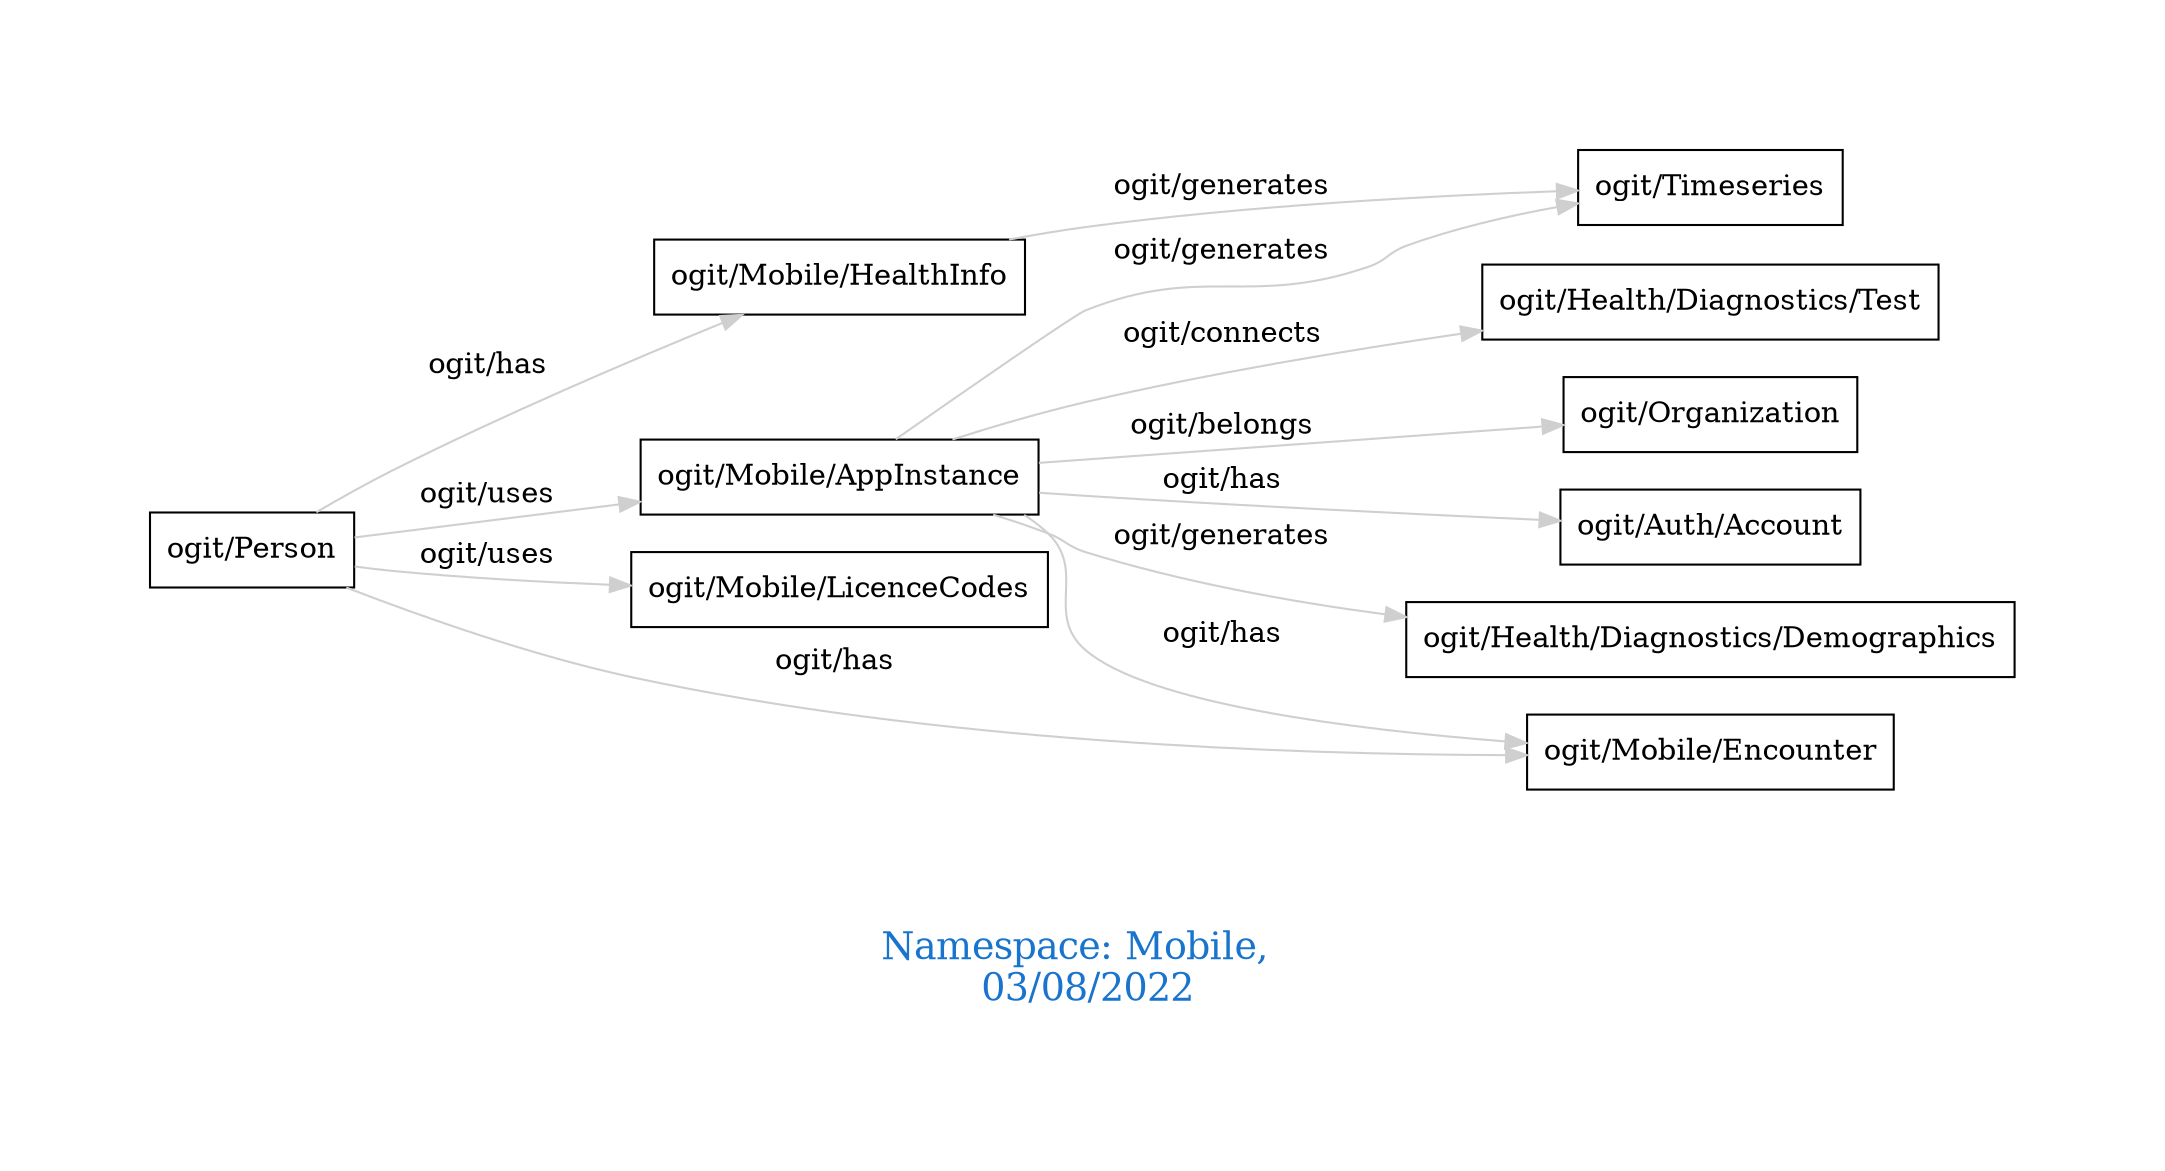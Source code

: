 digraph OGIT_ontology {
 graph [ rankdir= LR,pad=1 
fontsize = 18,
fontcolor= dodgerblue3,label = "\n\n\nNamespace: Mobile, \n 03/08/2022"];
node[shape=polygon];
edge [  color="gray81"];

   "ogit/Mobile/AppInstance" -> "ogit/Timeseries" [label="   ogit/generates    "];
   "ogit/Mobile/AppInstance" -> "ogit/Health/Diagnostics/Demographics" [label="   ogit/generates    "];
   "ogit/Mobile/HealthInfo" -> "ogit/Timeseries" [label="   ogit/generates    "];
   "ogit/Mobile/AppInstance" -> "ogit/Health/Diagnostics/Test" [label="   ogit/connects    "];
   "ogit/Mobile/AppInstance" -> "ogit/Organization" [label="   ogit/belongs    "];
   "ogit/Person" -> "ogit/Mobile/AppInstance" [label="   ogit/uses    "];
   "ogit/Person" -> "ogit/Mobile/LicenceCodes" [label="   ogit/uses    "];
   "ogit/Mobile/AppInstance" -> "ogit/Mobile/Encounter" [label="   ogit/has    "];
   "ogit/Mobile/AppInstance" -> "ogit/Auth/Account" [label="   ogit/has    "];
   "ogit/Person" -> "ogit/Mobile/HealthInfo" [label="   ogit/has    "];
   "ogit/Person" -> "ogit/Mobile/Encounter" [label="   ogit/has    "];
}
